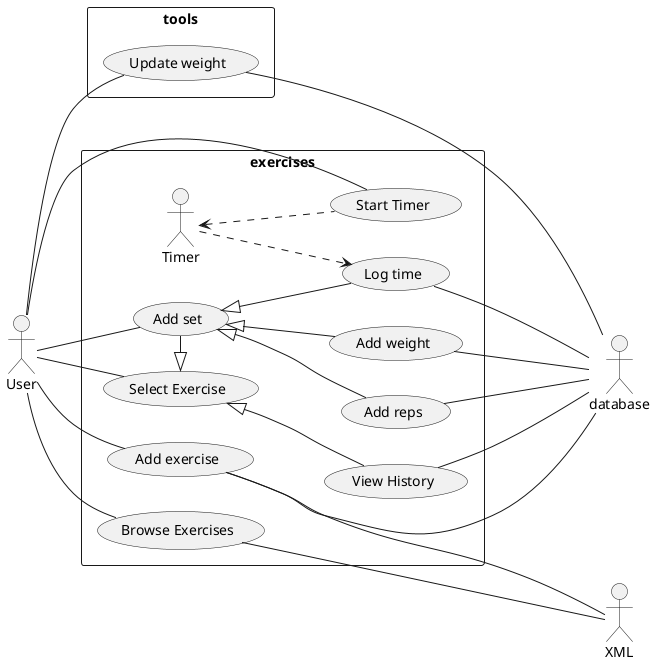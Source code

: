 @startuml
:database: as Db
:User: as user
:XML: as xml

left to right direction

rectangle exercises {
(Log time) as (Log)
(View History) as (history)
(Browse Exercises) as (browse)
(Select Exercise) as (select)
(Add set) as (add_set)
(Add exercise) as (add_ex)
(Add weight) as (weight_add)
(Add reps) as (reps_add)
(Start Timer) as (start)


user -- (browse)
user --(add_ex)
user -- (select)
user -- (add_set)
user -- (start)


(select) <|-- (history)

(add_set) -l-|> (select)
(add_set) <|-- (Log)
(add_set) <|-- (weight_add)
(add_set) <|-- (reps_add)

:Timer: <.d. (start)
:Timer: ..> (Log)

(browse) ---- xml
(add_ex) ----xml
(add_ex) ---- Db
(history) -- Db
(Log) -- Db
(weight_add) -- Db
(reps_add) -- Db
}

rectangle tools{
(Update weight) as (weight)

user  -- (weight)
(weight) ---- Db
}
@enduml